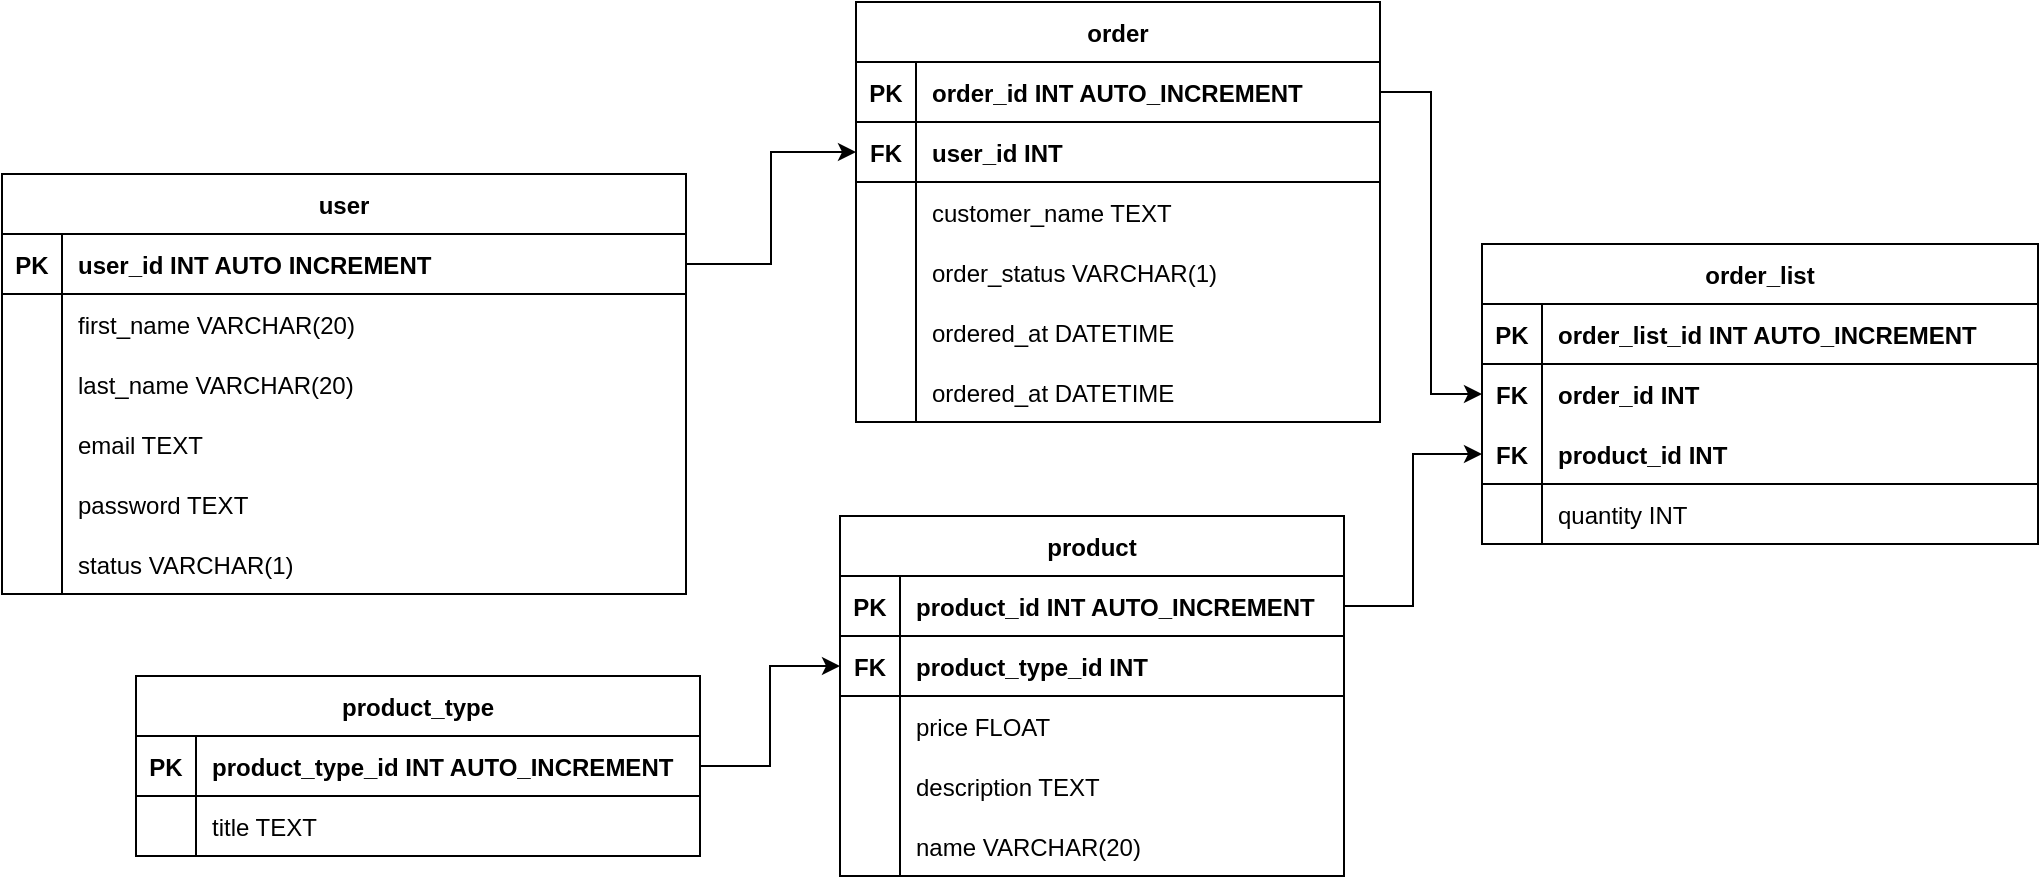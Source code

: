 <mxfile version="20.8.10" type="device"><diagram name="Page-1" id="xNFjLL61Z4mxUO0CC07P"><mxGraphModel dx="1276" dy="606" grid="0" gridSize="10" guides="1" tooltips="1" connect="1" arrows="1" fold="1" page="0" pageScale="1" pageWidth="850" pageHeight="1100" math="0" shadow="0"><root><mxCell id="0"/><mxCell id="1" parent="0"/><mxCell id="Sjv86n-7rt3cPaAfTwCf-1" value="user" style="shape=table;startSize=30;container=1;collapsible=1;childLayout=tableLayout;fixedRows=1;rowLines=0;fontStyle=1;align=center;resizeLast=1;" parent="1" vertex="1"><mxGeometry x="107" y="177" width="342" height="210" as="geometry"/></mxCell><mxCell id="Sjv86n-7rt3cPaAfTwCf-2" value="" style="shape=tableRow;horizontal=0;startSize=0;swimlaneHead=0;swimlaneBody=0;fillColor=none;collapsible=0;dropTarget=0;points=[[0,0.5],[1,0.5]];portConstraint=eastwest;top=0;left=0;right=0;bottom=1;" parent="Sjv86n-7rt3cPaAfTwCf-1" vertex="1"><mxGeometry y="30" width="342" height="30" as="geometry"/></mxCell><mxCell id="Sjv86n-7rt3cPaAfTwCf-3" value="PK" style="shape=partialRectangle;connectable=0;fillColor=none;top=0;left=0;bottom=0;right=0;fontStyle=1;overflow=hidden;" parent="Sjv86n-7rt3cPaAfTwCf-2" vertex="1"><mxGeometry width="30" height="30" as="geometry"><mxRectangle width="30" height="30" as="alternateBounds"/></mxGeometry></mxCell><mxCell id="Sjv86n-7rt3cPaAfTwCf-4" value="user_id INT AUTO INCREMENT " style="shape=partialRectangle;connectable=0;fillColor=none;top=0;left=0;bottom=0;right=0;align=left;spacingLeft=6;fontStyle=1;overflow=hidden;" parent="Sjv86n-7rt3cPaAfTwCf-2" vertex="1"><mxGeometry x="30" width="312" height="30" as="geometry"><mxRectangle width="312" height="30" as="alternateBounds"/></mxGeometry></mxCell><mxCell id="Sjv86n-7rt3cPaAfTwCf-5" value="" style="shape=tableRow;horizontal=0;startSize=0;swimlaneHead=0;swimlaneBody=0;fillColor=none;collapsible=0;dropTarget=0;points=[[0,0.5],[1,0.5]];portConstraint=eastwest;top=0;left=0;right=0;bottom=0;" parent="Sjv86n-7rt3cPaAfTwCf-1" vertex="1"><mxGeometry y="60" width="342" height="30" as="geometry"/></mxCell><mxCell id="Sjv86n-7rt3cPaAfTwCf-6" value="" style="shape=partialRectangle;connectable=0;fillColor=none;top=0;left=0;bottom=0;right=0;editable=1;overflow=hidden;" parent="Sjv86n-7rt3cPaAfTwCf-5" vertex="1"><mxGeometry width="30" height="30" as="geometry"><mxRectangle width="30" height="30" as="alternateBounds"/></mxGeometry></mxCell><mxCell id="Sjv86n-7rt3cPaAfTwCf-7" value="first_name VARCHAR(20)" style="shape=partialRectangle;connectable=0;fillColor=none;top=0;left=0;bottom=0;right=0;align=left;spacingLeft=6;overflow=hidden;" parent="Sjv86n-7rt3cPaAfTwCf-5" vertex="1"><mxGeometry x="30" width="312" height="30" as="geometry"><mxRectangle width="312" height="30" as="alternateBounds"/></mxGeometry></mxCell><mxCell id="Sjv86n-7rt3cPaAfTwCf-8" value="" style="shape=tableRow;horizontal=0;startSize=0;swimlaneHead=0;swimlaneBody=0;fillColor=none;collapsible=0;dropTarget=0;points=[[0,0.5],[1,0.5]];portConstraint=eastwest;top=0;left=0;right=0;bottom=0;" parent="Sjv86n-7rt3cPaAfTwCf-1" vertex="1"><mxGeometry y="90" width="342" height="30" as="geometry"/></mxCell><mxCell id="Sjv86n-7rt3cPaAfTwCf-9" value="" style="shape=partialRectangle;connectable=0;fillColor=none;top=0;left=0;bottom=0;right=0;editable=1;overflow=hidden;" parent="Sjv86n-7rt3cPaAfTwCf-8" vertex="1"><mxGeometry width="30" height="30" as="geometry"><mxRectangle width="30" height="30" as="alternateBounds"/></mxGeometry></mxCell><mxCell id="Sjv86n-7rt3cPaAfTwCf-10" value="last_name VARCHAR(20)" style="shape=partialRectangle;connectable=0;fillColor=none;top=0;left=0;bottom=0;right=0;align=left;spacingLeft=6;overflow=hidden;" parent="Sjv86n-7rt3cPaAfTwCf-8" vertex="1"><mxGeometry x="30" width="312" height="30" as="geometry"><mxRectangle width="312" height="30" as="alternateBounds"/></mxGeometry></mxCell><mxCell id="Sjv86n-7rt3cPaAfTwCf-11" value="" style="shape=tableRow;horizontal=0;startSize=0;swimlaneHead=0;swimlaneBody=0;fillColor=none;collapsible=0;dropTarget=0;points=[[0,0.5],[1,0.5]];portConstraint=eastwest;top=0;left=0;right=0;bottom=0;" parent="Sjv86n-7rt3cPaAfTwCf-1" vertex="1"><mxGeometry y="120" width="342" height="30" as="geometry"/></mxCell><mxCell id="Sjv86n-7rt3cPaAfTwCf-12" value="" style="shape=partialRectangle;connectable=0;fillColor=none;top=0;left=0;bottom=0;right=0;editable=1;overflow=hidden;" parent="Sjv86n-7rt3cPaAfTwCf-11" vertex="1"><mxGeometry width="30" height="30" as="geometry"><mxRectangle width="30" height="30" as="alternateBounds"/></mxGeometry></mxCell><mxCell id="Sjv86n-7rt3cPaAfTwCf-13" value="email TEXT" style="shape=partialRectangle;connectable=0;fillColor=none;top=0;left=0;bottom=0;right=0;align=left;spacingLeft=6;overflow=hidden;" parent="Sjv86n-7rt3cPaAfTwCf-11" vertex="1"><mxGeometry x="30" width="312" height="30" as="geometry"><mxRectangle width="312" height="30" as="alternateBounds"/></mxGeometry></mxCell><mxCell id="Sjv86n-7rt3cPaAfTwCf-14" value="" style="shape=tableRow;horizontal=0;startSize=0;swimlaneHead=0;swimlaneBody=0;fillColor=none;collapsible=0;dropTarget=0;points=[[0,0.5],[1,0.5]];portConstraint=eastwest;top=0;left=0;right=0;bottom=0;" parent="Sjv86n-7rt3cPaAfTwCf-1" vertex="1"><mxGeometry y="150" width="342" height="30" as="geometry"/></mxCell><mxCell id="Sjv86n-7rt3cPaAfTwCf-15" value="" style="shape=partialRectangle;connectable=0;fillColor=none;top=0;left=0;bottom=0;right=0;editable=1;overflow=hidden;" parent="Sjv86n-7rt3cPaAfTwCf-14" vertex="1"><mxGeometry width="30" height="30" as="geometry"><mxRectangle width="30" height="30" as="alternateBounds"/></mxGeometry></mxCell><mxCell id="Sjv86n-7rt3cPaAfTwCf-16" value="password TEXT" style="shape=partialRectangle;connectable=0;fillColor=none;top=0;left=0;bottom=0;right=0;align=left;spacingLeft=6;overflow=hidden;" parent="Sjv86n-7rt3cPaAfTwCf-14" vertex="1"><mxGeometry x="30" width="312" height="30" as="geometry"><mxRectangle width="312" height="30" as="alternateBounds"/></mxGeometry></mxCell><mxCell id="Sjv86n-7rt3cPaAfTwCf-17" value="" style="shape=tableRow;horizontal=0;startSize=0;swimlaneHead=0;swimlaneBody=0;fillColor=none;collapsible=0;dropTarget=0;points=[[0,0.5],[1,0.5]];portConstraint=eastwest;top=0;left=0;right=0;bottom=0;" parent="Sjv86n-7rt3cPaAfTwCf-1" vertex="1"><mxGeometry y="180" width="342" height="30" as="geometry"/></mxCell><mxCell id="Sjv86n-7rt3cPaAfTwCf-18" value="" style="shape=partialRectangle;connectable=0;fillColor=none;top=0;left=0;bottom=0;right=0;editable=1;overflow=hidden;" parent="Sjv86n-7rt3cPaAfTwCf-17" vertex="1"><mxGeometry width="30" height="30" as="geometry"><mxRectangle width="30" height="30" as="alternateBounds"/></mxGeometry></mxCell><mxCell id="Sjv86n-7rt3cPaAfTwCf-19" value="status VARCHAR(1)" style="shape=partialRectangle;connectable=0;fillColor=none;top=0;left=0;bottom=0;right=0;align=left;spacingLeft=6;overflow=hidden;" parent="Sjv86n-7rt3cPaAfTwCf-17" vertex="1"><mxGeometry x="30" width="312" height="30" as="geometry"><mxRectangle width="312" height="30" as="alternateBounds"/></mxGeometry></mxCell><mxCell id="Sjv86n-7rt3cPaAfTwCf-23" value="product" style="shape=table;startSize=30;container=1;collapsible=1;childLayout=tableLayout;fixedRows=1;rowLines=0;fontStyle=1;align=center;resizeLast=1;" parent="1" vertex="1"><mxGeometry x="526" y="348" width="252" height="180" as="geometry"/></mxCell><mxCell id="Sjv86n-7rt3cPaAfTwCf-24" value="" style="shape=tableRow;horizontal=0;startSize=0;swimlaneHead=0;swimlaneBody=0;fillColor=none;collapsible=0;dropTarget=0;points=[[0,0.5],[1,0.5]];portConstraint=eastwest;top=0;left=0;right=0;bottom=1;" parent="Sjv86n-7rt3cPaAfTwCf-23" vertex="1"><mxGeometry y="30" width="252" height="30" as="geometry"/></mxCell><mxCell id="Sjv86n-7rt3cPaAfTwCf-25" value="PK" style="shape=partialRectangle;connectable=0;fillColor=none;top=0;left=0;bottom=0;right=0;fontStyle=1;overflow=hidden;" parent="Sjv86n-7rt3cPaAfTwCf-24" vertex="1"><mxGeometry width="30" height="30" as="geometry"><mxRectangle width="30" height="30" as="alternateBounds"/></mxGeometry></mxCell><mxCell id="Sjv86n-7rt3cPaAfTwCf-26" value="product_id INT AUTO_INCREMENT" style="shape=partialRectangle;connectable=0;fillColor=none;top=0;left=0;bottom=0;right=0;align=left;spacingLeft=6;fontStyle=1;overflow=hidden;" parent="Sjv86n-7rt3cPaAfTwCf-24" vertex="1"><mxGeometry x="30" width="222" height="30" as="geometry"><mxRectangle width="222" height="30" as="alternateBounds"/></mxGeometry></mxCell><mxCell id="Sjv86n-7rt3cPaAfTwCf-27" value="" style="shape=tableRow;horizontal=0;startSize=0;swimlaneHead=0;swimlaneBody=0;fillColor=none;collapsible=0;dropTarget=0;points=[[0,0.5],[1,0.5]];portConstraint=eastwest;top=0;left=0;right=0;bottom=1;" parent="Sjv86n-7rt3cPaAfTwCf-23" vertex="1"><mxGeometry y="60" width="252" height="30" as="geometry"/></mxCell><mxCell id="Sjv86n-7rt3cPaAfTwCf-28" value="FK" style="shape=partialRectangle;connectable=0;fillColor=none;top=0;left=0;bottom=0;right=0;editable=1;overflow=hidden;fontStyle=1" parent="Sjv86n-7rt3cPaAfTwCf-27" vertex="1"><mxGeometry width="30" height="30" as="geometry"><mxRectangle width="30" height="30" as="alternateBounds"/></mxGeometry></mxCell><mxCell id="Sjv86n-7rt3cPaAfTwCf-29" value="product_type_id INT" style="shape=partialRectangle;connectable=0;fillColor=none;top=0;left=0;bottom=0;right=0;align=left;spacingLeft=6;overflow=hidden;fontStyle=1" parent="Sjv86n-7rt3cPaAfTwCf-27" vertex="1"><mxGeometry x="30" width="222" height="30" as="geometry"><mxRectangle width="222" height="30" as="alternateBounds"/></mxGeometry></mxCell><mxCell id="Sjv86n-7rt3cPaAfTwCf-30" value="" style="shape=tableRow;horizontal=0;startSize=0;swimlaneHead=0;swimlaneBody=0;fillColor=none;collapsible=0;dropTarget=0;points=[[0,0.5],[1,0.5]];portConstraint=eastwest;top=0;left=0;right=0;bottom=0;" parent="Sjv86n-7rt3cPaAfTwCf-23" vertex="1"><mxGeometry y="90" width="252" height="30" as="geometry"/></mxCell><mxCell id="Sjv86n-7rt3cPaAfTwCf-31" value="" style="shape=partialRectangle;connectable=0;fillColor=none;top=0;left=0;bottom=0;right=0;editable=1;overflow=hidden;" parent="Sjv86n-7rt3cPaAfTwCf-30" vertex="1"><mxGeometry width="30" height="30" as="geometry"><mxRectangle width="30" height="30" as="alternateBounds"/></mxGeometry></mxCell><mxCell id="Sjv86n-7rt3cPaAfTwCf-32" value="price FLOAT" style="shape=partialRectangle;connectable=0;fillColor=none;top=0;left=0;bottom=0;right=0;align=left;spacingLeft=6;overflow=hidden;" parent="Sjv86n-7rt3cPaAfTwCf-30" vertex="1"><mxGeometry x="30" width="222" height="30" as="geometry"><mxRectangle width="222" height="30" as="alternateBounds"/></mxGeometry></mxCell><mxCell id="Sjv86n-7rt3cPaAfTwCf-36" value="" style="shape=tableRow;horizontal=0;startSize=0;swimlaneHead=0;swimlaneBody=0;fillColor=none;collapsible=0;dropTarget=0;points=[[0,0.5],[1,0.5]];portConstraint=eastwest;top=0;left=0;right=0;bottom=0;" parent="Sjv86n-7rt3cPaAfTwCf-23" vertex="1"><mxGeometry y="120" width="252" height="30" as="geometry"/></mxCell><mxCell id="Sjv86n-7rt3cPaAfTwCf-37" value="" style="shape=partialRectangle;connectable=0;fillColor=none;top=0;left=0;bottom=0;right=0;editable=1;overflow=hidden;" parent="Sjv86n-7rt3cPaAfTwCf-36" vertex="1"><mxGeometry width="30" height="30" as="geometry"><mxRectangle width="30" height="30" as="alternateBounds"/></mxGeometry></mxCell><mxCell id="Sjv86n-7rt3cPaAfTwCf-38" value="description TEXT" style="shape=partialRectangle;connectable=0;fillColor=none;top=0;left=0;bottom=0;right=0;align=left;spacingLeft=6;overflow=hidden;" parent="Sjv86n-7rt3cPaAfTwCf-36" vertex="1"><mxGeometry x="30" width="222" height="30" as="geometry"><mxRectangle width="222" height="30" as="alternateBounds"/></mxGeometry></mxCell><mxCell id="Sjv86n-7rt3cPaAfTwCf-90" value="" style="shape=tableRow;horizontal=0;startSize=0;swimlaneHead=0;swimlaneBody=0;fillColor=none;collapsible=0;dropTarget=0;points=[[0,0.5],[1,0.5]];portConstraint=eastwest;top=0;left=0;right=0;bottom=0;" parent="Sjv86n-7rt3cPaAfTwCf-23" vertex="1"><mxGeometry y="150" width="252" height="30" as="geometry"/></mxCell><mxCell id="Sjv86n-7rt3cPaAfTwCf-91" value="" style="shape=partialRectangle;connectable=0;fillColor=none;top=0;left=0;bottom=0;right=0;editable=1;overflow=hidden;" parent="Sjv86n-7rt3cPaAfTwCf-90" vertex="1"><mxGeometry width="30" height="30" as="geometry"><mxRectangle width="30" height="30" as="alternateBounds"/></mxGeometry></mxCell><mxCell id="Sjv86n-7rt3cPaAfTwCf-92" value="name VARCHAR(20)" style="shape=partialRectangle;connectable=0;fillColor=none;top=0;left=0;bottom=0;right=0;align=left;spacingLeft=6;overflow=hidden;" parent="Sjv86n-7rt3cPaAfTwCf-90" vertex="1"><mxGeometry x="30" width="222" height="30" as="geometry"><mxRectangle width="222" height="30" as="alternateBounds"/></mxGeometry></mxCell><mxCell id="Sjv86n-7rt3cPaAfTwCf-39" value="order" style="shape=table;startSize=30;container=1;collapsible=1;childLayout=tableLayout;fixedRows=1;rowLines=0;fontStyle=1;align=center;resizeLast=1;" parent="1" vertex="1"><mxGeometry x="534" y="91" width="262" height="210" as="geometry"/></mxCell><mxCell id="Sjv86n-7rt3cPaAfTwCf-40" value="" style="shape=tableRow;horizontal=0;startSize=0;swimlaneHead=0;swimlaneBody=0;fillColor=none;collapsible=0;dropTarget=0;points=[[0,0.5],[1,0.5]];portConstraint=eastwest;top=0;left=0;right=0;bottom=1;" parent="Sjv86n-7rt3cPaAfTwCf-39" vertex="1"><mxGeometry y="30" width="262" height="30" as="geometry"/></mxCell><mxCell id="Sjv86n-7rt3cPaAfTwCf-41" value="PK" style="shape=partialRectangle;connectable=0;fillColor=none;top=0;left=0;bottom=0;right=0;fontStyle=1;overflow=hidden;" parent="Sjv86n-7rt3cPaAfTwCf-40" vertex="1"><mxGeometry width="30" height="30" as="geometry"><mxRectangle width="30" height="30" as="alternateBounds"/></mxGeometry></mxCell><mxCell id="Sjv86n-7rt3cPaAfTwCf-42" value="order_id INT AUTO_INCREMENT" style="shape=partialRectangle;connectable=0;fillColor=none;top=0;left=0;bottom=0;right=0;align=left;spacingLeft=6;fontStyle=1;overflow=hidden;" parent="Sjv86n-7rt3cPaAfTwCf-40" vertex="1"><mxGeometry x="30" width="232" height="30" as="geometry"><mxRectangle width="232" height="30" as="alternateBounds"/></mxGeometry></mxCell><mxCell id="Sjv86n-7rt3cPaAfTwCf-43" value="" style="shape=tableRow;horizontal=0;startSize=0;swimlaneHead=0;swimlaneBody=0;fillColor=none;collapsible=0;dropTarget=0;points=[[0,0.5],[1,0.5]];portConstraint=eastwest;top=0;left=0;right=0;bottom=1;" parent="Sjv86n-7rt3cPaAfTwCf-39" vertex="1"><mxGeometry y="60" width="262" height="30" as="geometry"/></mxCell><mxCell id="Sjv86n-7rt3cPaAfTwCf-44" value="FK" style="shape=partialRectangle;connectable=0;fillColor=none;top=0;left=0;bottom=0;right=0;editable=1;overflow=hidden;fontStyle=1" parent="Sjv86n-7rt3cPaAfTwCf-43" vertex="1"><mxGeometry width="30" height="30" as="geometry"><mxRectangle width="30" height="30" as="alternateBounds"/></mxGeometry></mxCell><mxCell id="Sjv86n-7rt3cPaAfTwCf-45" value="user_id INT" style="shape=partialRectangle;connectable=0;fillColor=none;top=0;left=0;bottom=0;right=0;align=left;spacingLeft=6;overflow=hidden;fontStyle=1" parent="Sjv86n-7rt3cPaAfTwCf-43" vertex="1"><mxGeometry x="30" width="232" height="30" as="geometry"><mxRectangle width="232" height="30" as="alternateBounds"/></mxGeometry></mxCell><mxCell id="Sjv86n-7rt3cPaAfTwCf-46" value="" style="shape=tableRow;horizontal=0;startSize=0;swimlaneHead=0;swimlaneBody=0;fillColor=none;collapsible=0;dropTarget=0;points=[[0,0.5],[1,0.5]];portConstraint=eastwest;top=0;left=0;right=0;bottom=0;" parent="Sjv86n-7rt3cPaAfTwCf-39" vertex="1"><mxGeometry y="90" width="262" height="30" as="geometry"/></mxCell><mxCell id="Sjv86n-7rt3cPaAfTwCf-47" value="" style="shape=partialRectangle;connectable=0;fillColor=none;top=0;left=0;bottom=0;right=0;editable=1;overflow=hidden;" parent="Sjv86n-7rt3cPaAfTwCf-46" vertex="1"><mxGeometry width="30" height="30" as="geometry"><mxRectangle width="30" height="30" as="alternateBounds"/></mxGeometry></mxCell><mxCell id="Sjv86n-7rt3cPaAfTwCf-48" value="customer_name TEXT" style="shape=partialRectangle;connectable=0;fillColor=none;top=0;left=0;bottom=0;right=0;align=left;spacingLeft=6;overflow=hidden;" parent="Sjv86n-7rt3cPaAfTwCf-46" vertex="1"><mxGeometry x="30" width="232" height="30" as="geometry"><mxRectangle width="232" height="30" as="alternateBounds"/></mxGeometry></mxCell><mxCell id="Sjv86n-7rt3cPaAfTwCf-49" value="" style="shape=tableRow;horizontal=0;startSize=0;swimlaneHead=0;swimlaneBody=0;fillColor=none;collapsible=0;dropTarget=0;points=[[0,0.5],[1,0.5]];portConstraint=eastwest;top=0;left=0;right=0;bottom=0;" parent="Sjv86n-7rt3cPaAfTwCf-39" vertex="1"><mxGeometry y="120" width="262" height="30" as="geometry"/></mxCell><mxCell id="Sjv86n-7rt3cPaAfTwCf-50" value="" style="shape=partialRectangle;connectable=0;fillColor=none;top=0;left=0;bottom=0;right=0;editable=1;overflow=hidden;" parent="Sjv86n-7rt3cPaAfTwCf-49" vertex="1"><mxGeometry width="30" height="30" as="geometry"><mxRectangle width="30" height="30" as="alternateBounds"/></mxGeometry></mxCell><mxCell id="Sjv86n-7rt3cPaAfTwCf-51" value="order_status VARCHAR(1)" style="shape=partialRectangle;connectable=0;fillColor=none;top=0;left=0;bottom=0;right=0;align=left;spacingLeft=6;overflow=hidden;" parent="Sjv86n-7rt3cPaAfTwCf-49" vertex="1"><mxGeometry x="30" width="232" height="30" as="geometry"><mxRectangle width="232" height="30" as="alternateBounds"/></mxGeometry></mxCell><mxCell id="Sjv86n-7rt3cPaAfTwCf-52" value="" style="shape=tableRow;horizontal=0;startSize=0;swimlaneHead=0;swimlaneBody=0;fillColor=none;collapsible=0;dropTarget=0;points=[[0,0.5],[1,0.5]];portConstraint=eastwest;top=0;left=0;right=0;bottom=0;" parent="Sjv86n-7rt3cPaAfTwCf-39" vertex="1"><mxGeometry y="150" width="262" height="30" as="geometry"/></mxCell><mxCell id="Sjv86n-7rt3cPaAfTwCf-53" value="" style="shape=partialRectangle;connectable=0;fillColor=none;top=0;left=0;bottom=0;right=0;editable=1;overflow=hidden;" parent="Sjv86n-7rt3cPaAfTwCf-52" vertex="1"><mxGeometry width="30" height="30" as="geometry"><mxRectangle width="30" height="30" as="alternateBounds"/></mxGeometry></mxCell><mxCell id="Sjv86n-7rt3cPaAfTwCf-54" value="ordered_at DATETIME" style="shape=partialRectangle;connectable=0;fillColor=none;top=0;left=0;bottom=0;right=0;align=left;spacingLeft=6;overflow=hidden;" parent="Sjv86n-7rt3cPaAfTwCf-52" vertex="1"><mxGeometry x="30" width="232" height="30" as="geometry"><mxRectangle width="232" height="30" as="alternateBounds"/></mxGeometry></mxCell><mxCell id="a8HyHgS4laUGjnqbuU0n-1" value="" style="shape=tableRow;horizontal=0;startSize=0;swimlaneHead=0;swimlaneBody=0;fillColor=none;collapsible=0;dropTarget=0;points=[[0,0.5],[1,0.5]];portConstraint=eastwest;top=0;left=0;right=0;bottom=0;" parent="Sjv86n-7rt3cPaAfTwCf-39" vertex="1"><mxGeometry y="180" width="262" height="30" as="geometry"/></mxCell><mxCell id="a8HyHgS4laUGjnqbuU0n-2" value="" style="shape=partialRectangle;connectable=0;fillColor=none;top=0;left=0;bottom=0;right=0;editable=1;overflow=hidden;" parent="a8HyHgS4laUGjnqbuU0n-1" vertex="1"><mxGeometry width="30" height="30" as="geometry"><mxRectangle width="30" height="30" as="alternateBounds"/></mxGeometry></mxCell><mxCell id="a8HyHgS4laUGjnqbuU0n-3" value="ordered_at DATETIME" style="shape=partialRectangle;connectable=0;fillColor=none;top=0;left=0;bottom=0;right=0;align=left;spacingLeft=6;overflow=hidden;" parent="a8HyHgS4laUGjnqbuU0n-1" vertex="1"><mxGeometry x="30" width="232" height="30" as="geometry"><mxRectangle width="232" height="30" as="alternateBounds"/></mxGeometry></mxCell><mxCell id="Sjv86n-7rt3cPaAfTwCf-61" value="order_list" style="shape=table;startSize=30;container=1;collapsible=1;childLayout=tableLayout;fixedRows=1;rowLines=0;fontStyle=1;align=center;resizeLast=1;" parent="1" vertex="1"><mxGeometry x="847" y="212" width="278" height="150" as="geometry"/></mxCell><mxCell id="Sjv86n-7rt3cPaAfTwCf-62" value="" style="shape=tableRow;horizontal=0;startSize=0;swimlaneHead=0;swimlaneBody=0;fillColor=none;collapsible=0;dropTarget=0;points=[[0,0.5],[1,0.5]];portConstraint=eastwest;top=0;left=0;right=0;bottom=1;" parent="Sjv86n-7rt3cPaAfTwCf-61" vertex="1"><mxGeometry y="30" width="278" height="30" as="geometry"/></mxCell><mxCell id="Sjv86n-7rt3cPaAfTwCf-63" value="PK" style="shape=partialRectangle;connectable=0;fillColor=none;top=0;left=0;bottom=0;right=0;fontStyle=1;overflow=hidden;" parent="Sjv86n-7rt3cPaAfTwCf-62" vertex="1"><mxGeometry width="30" height="30" as="geometry"><mxRectangle width="30" height="30" as="alternateBounds"/></mxGeometry></mxCell><mxCell id="Sjv86n-7rt3cPaAfTwCf-64" value="order_list_id INT AUTO_INCREMENT" style="shape=partialRectangle;connectable=0;fillColor=none;top=0;left=0;bottom=0;right=0;align=left;spacingLeft=6;fontStyle=1;overflow=hidden;" parent="Sjv86n-7rt3cPaAfTwCf-62" vertex="1"><mxGeometry x="30" width="248" height="30" as="geometry"><mxRectangle width="248" height="30" as="alternateBounds"/></mxGeometry></mxCell><mxCell id="Sjv86n-7rt3cPaAfTwCf-68" value="" style="shape=tableRow;horizontal=0;startSize=0;swimlaneHead=0;swimlaneBody=0;fillColor=none;collapsible=0;dropTarget=0;points=[[0,0.5],[1,0.5]];portConstraint=eastwest;top=0;left=0;right=0;bottom=0;fontStyle=1" parent="Sjv86n-7rt3cPaAfTwCf-61" vertex="1"><mxGeometry y="60" width="278" height="30" as="geometry"/></mxCell><mxCell id="Sjv86n-7rt3cPaAfTwCf-69" value="FK" style="shape=partialRectangle;connectable=0;fillColor=none;top=0;left=0;bottom=0;right=0;editable=1;overflow=hidden;fontStyle=1" parent="Sjv86n-7rt3cPaAfTwCf-68" vertex="1"><mxGeometry width="30" height="30" as="geometry"><mxRectangle width="30" height="30" as="alternateBounds"/></mxGeometry></mxCell><mxCell id="Sjv86n-7rt3cPaAfTwCf-70" value="order_id INT" style="shape=partialRectangle;connectable=0;fillColor=none;top=0;left=0;bottom=0;right=0;align=left;spacingLeft=6;overflow=hidden;fontStyle=1" parent="Sjv86n-7rt3cPaAfTwCf-68" vertex="1"><mxGeometry x="30" width="248" height="30" as="geometry"><mxRectangle width="248" height="30" as="alternateBounds"/></mxGeometry></mxCell><mxCell id="Sjv86n-7rt3cPaAfTwCf-65" value="" style="shape=tableRow;horizontal=0;startSize=0;swimlaneHead=0;swimlaneBody=0;fillColor=none;collapsible=0;dropTarget=0;points=[[0,0.5],[1,0.5]];portConstraint=eastwest;top=0;left=0;right=0;bottom=1;fontStyle=1" parent="Sjv86n-7rt3cPaAfTwCf-61" vertex="1"><mxGeometry y="90" width="278" height="30" as="geometry"/></mxCell><mxCell id="Sjv86n-7rt3cPaAfTwCf-66" value="FK" style="shape=partialRectangle;connectable=0;fillColor=none;top=0;left=0;bottom=0;right=0;editable=1;overflow=hidden;fontStyle=1" parent="Sjv86n-7rt3cPaAfTwCf-65" vertex="1"><mxGeometry width="30" height="30" as="geometry"><mxRectangle width="30" height="30" as="alternateBounds"/></mxGeometry></mxCell><mxCell id="Sjv86n-7rt3cPaAfTwCf-67" value="product_id INT" style="shape=partialRectangle;connectable=0;fillColor=none;top=0;left=0;bottom=0;right=0;align=left;spacingLeft=6;overflow=hidden;fontStyle=1" parent="Sjv86n-7rt3cPaAfTwCf-65" vertex="1"><mxGeometry x="30" width="248" height="30" as="geometry"><mxRectangle width="248" height="30" as="alternateBounds"/></mxGeometry></mxCell><mxCell id="Sjv86n-7rt3cPaAfTwCf-71" value="" style="shape=tableRow;horizontal=0;startSize=0;swimlaneHead=0;swimlaneBody=0;fillColor=none;collapsible=0;dropTarget=0;points=[[0,0.5],[1,0.5]];portConstraint=eastwest;top=0;left=0;right=0;bottom=0;" parent="Sjv86n-7rt3cPaAfTwCf-61" vertex="1"><mxGeometry y="120" width="278" height="30" as="geometry"/></mxCell><mxCell id="Sjv86n-7rt3cPaAfTwCf-72" value="" style="shape=partialRectangle;connectable=0;fillColor=none;top=0;left=0;bottom=0;right=0;editable=1;overflow=hidden;" parent="Sjv86n-7rt3cPaAfTwCf-71" vertex="1"><mxGeometry width="30" height="30" as="geometry"><mxRectangle width="30" height="30" as="alternateBounds"/></mxGeometry></mxCell><mxCell id="Sjv86n-7rt3cPaAfTwCf-73" value="quantity INT" style="shape=partialRectangle;connectable=0;fillColor=none;top=0;left=0;bottom=0;right=0;align=left;spacingLeft=6;overflow=hidden;" parent="Sjv86n-7rt3cPaAfTwCf-71" vertex="1"><mxGeometry x="30" width="248" height="30" as="geometry"><mxRectangle width="248" height="30" as="alternateBounds"/></mxGeometry></mxCell><mxCell id="Sjv86n-7rt3cPaAfTwCf-74" style="edgeStyle=orthogonalEdgeStyle;rounded=0;orthogonalLoop=1;jettySize=auto;html=1;entryX=0;entryY=0.5;entryDx=0;entryDy=0;" parent="1" source="Sjv86n-7rt3cPaAfTwCf-24" target="Sjv86n-7rt3cPaAfTwCf-65" edge="1"><mxGeometry relative="1" as="geometry"/></mxCell><mxCell id="Sjv86n-7rt3cPaAfTwCf-75" style="edgeStyle=orthogonalEdgeStyle;rounded=0;orthogonalLoop=1;jettySize=auto;html=1;entryX=0;entryY=0.5;entryDx=0;entryDy=0;" parent="1" source="Sjv86n-7rt3cPaAfTwCf-40" target="Sjv86n-7rt3cPaAfTwCf-68" edge="1"><mxGeometry relative="1" as="geometry"/></mxCell><mxCell id="Sjv86n-7rt3cPaAfTwCf-76" style="edgeStyle=orthogonalEdgeStyle;rounded=0;orthogonalLoop=1;jettySize=auto;html=1;entryX=0;entryY=0.5;entryDx=0;entryDy=0;" parent="1" source="Sjv86n-7rt3cPaAfTwCf-2" target="Sjv86n-7rt3cPaAfTwCf-43" edge="1"><mxGeometry relative="1" as="geometry"/></mxCell><mxCell id="Sjv86n-7rt3cPaAfTwCf-77" value="product_type" style="shape=table;startSize=30;container=1;collapsible=1;childLayout=tableLayout;fixedRows=1;rowLines=0;fontStyle=1;align=center;resizeLast=1;" parent="1" vertex="1"><mxGeometry x="174" y="428" width="282" height="90" as="geometry"/></mxCell><mxCell id="Sjv86n-7rt3cPaAfTwCf-78" value="" style="shape=tableRow;horizontal=0;startSize=0;swimlaneHead=0;swimlaneBody=0;fillColor=none;collapsible=0;dropTarget=0;points=[[0,0.5],[1,0.5]];portConstraint=eastwest;top=0;left=0;right=0;bottom=1;" parent="Sjv86n-7rt3cPaAfTwCf-77" vertex="1"><mxGeometry y="30" width="282" height="30" as="geometry"/></mxCell><mxCell id="Sjv86n-7rt3cPaAfTwCf-79" value="PK" style="shape=partialRectangle;connectable=0;fillColor=none;top=0;left=0;bottom=0;right=0;fontStyle=1;overflow=hidden;" parent="Sjv86n-7rt3cPaAfTwCf-78" vertex="1"><mxGeometry width="30" height="30" as="geometry"><mxRectangle width="30" height="30" as="alternateBounds"/></mxGeometry></mxCell><mxCell id="Sjv86n-7rt3cPaAfTwCf-80" value="product_type_id INT AUTO_INCREMENT" style="shape=partialRectangle;connectable=0;fillColor=none;top=0;left=0;bottom=0;right=0;align=left;spacingLeft=6;fontStyle=1;overflow=hidden;" parent="Sjv86n-7rt3cPaAfTwCf-78" vertex="1"><mxGeometry x="30" width="252" height="30" as="geometry"><mxRectangle width="252" height="30" as="alternateBounds"/></mxGeometry></mxCell><mxCell id="Sjv86n-7rt3cPaAfTwCf-81" value="" style="shape=tableRow;horizontal=0;startSize=0;swimlaneHead=0;swimlaneBody=0;fillColor=none;collapsible=0;dropTarget=0;points=[[0,0.5],[1,0.5]];portConstraint=eastwest;top=0;left=0;right=0;bottom=0;" parent="Sjv86n-7rt3cPaAfTwCf-77" vertex="1"><mxGeometry y="60" width="282" height="30" as="geometry"/></mxCell><mxCell id="Sjv86n-7rt3cPaAfTwCf-82" value="" style="shape=partialRectangle;connectable=0;fillColor=none;top=0;left=0;bottom=0;right=0;editable=1;overflow=hidden;" parent="Sjv86n-7rt3cPaAfTwCf-81" vertex="1"><mxGeometry width="30" height="30" as="geometry"><mxRectangle width="30" height="30" as="alternateBounds"/></mxGeometry></mxCell><mxCell id="Sjv86n-7rt3cPaAfTwCf-83" value="title TEXT" style="shape=partialRectangle;connectable=0;fillColor=none;top=0;left=0;bottom=0;right=0;align=left;spacingLeft=6;overflow=hidden;" parent="Sjv86n-7rt3cPaAfTwCf-81" vertex="1"><mxGeometry x="30" width="252" height="30" as="geometry"><mxRectangle width="252" height="30" as="alternateBounds"/></mxGeometry></mxCell><mxCell id="Sjv86n-7rt3cPaAfTwCf-93" style="edgeStyle=orthogonalEdgeStyle;rounded=0;orthogonalLoop=1;jettySize=auto;html=1;" parent="1" source="Sjv86n-7rt3cPaAfTwCf-78" target="Sjv86n-7rt3cPaAfTwCf-27" edge="1"><mxGeometry relative="1" as="geometry"/></mxCell></root></mxGraphModel></diagram></mxfile>